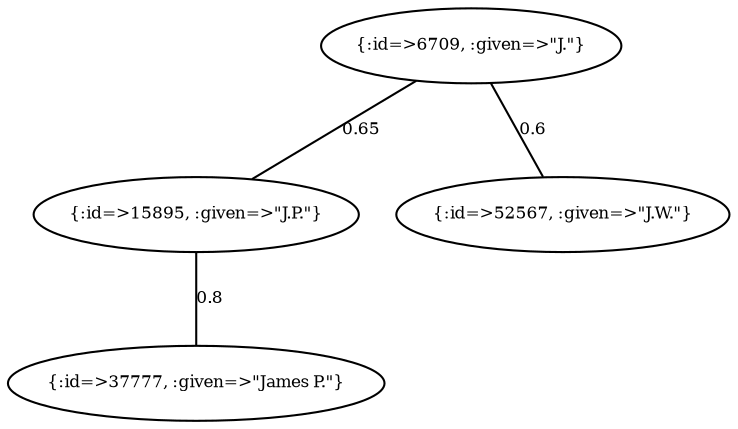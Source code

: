 graph Collector__WeightedGraph {
    "{:id=>6709, :given=>\"J.\"}" [
        fontsize = 8,
        label = "{:id=>6709, :given=>\"J.\"}"
    ]

    "{:id=>15895, :given=>\"J.P.\"}" [
        fontsize = 8,
        label = "{:id=>15895, :given=>\"J.P.\"}"
    ]

    "{:id=>37777, :given=>\"James P.\"}" [
        fontsize = 8,
        label = "{:id=>37777, :given=>\"James P.\"}"
    ]

    "{:id=>52567, :given=>\"J.W.\"}" [
        fontsize = 8,
        label = "{:id=>52567, :given=>\"J.W.\"}"
    ]

    "{:id=>6709, :given=>\"J.\"}" -- "{:id=>15895, :given=>\"J.P.\"}" [
        fontsize = 8,
        label = 0.65
    ]

    "{:id=>6709, :given=>\"J.\"}" -- "{:id=>52567, :given=>\"J.W.\"}" [
        fontsize = 8,
        label = 0.6
    ]

    "{:id=>15895, :given=>\"J.P.\"}" -- "{:id=>37777, :given=>\"James P.\"}" [
        fontsize = 8,
        label = 0.8
    ]
}
